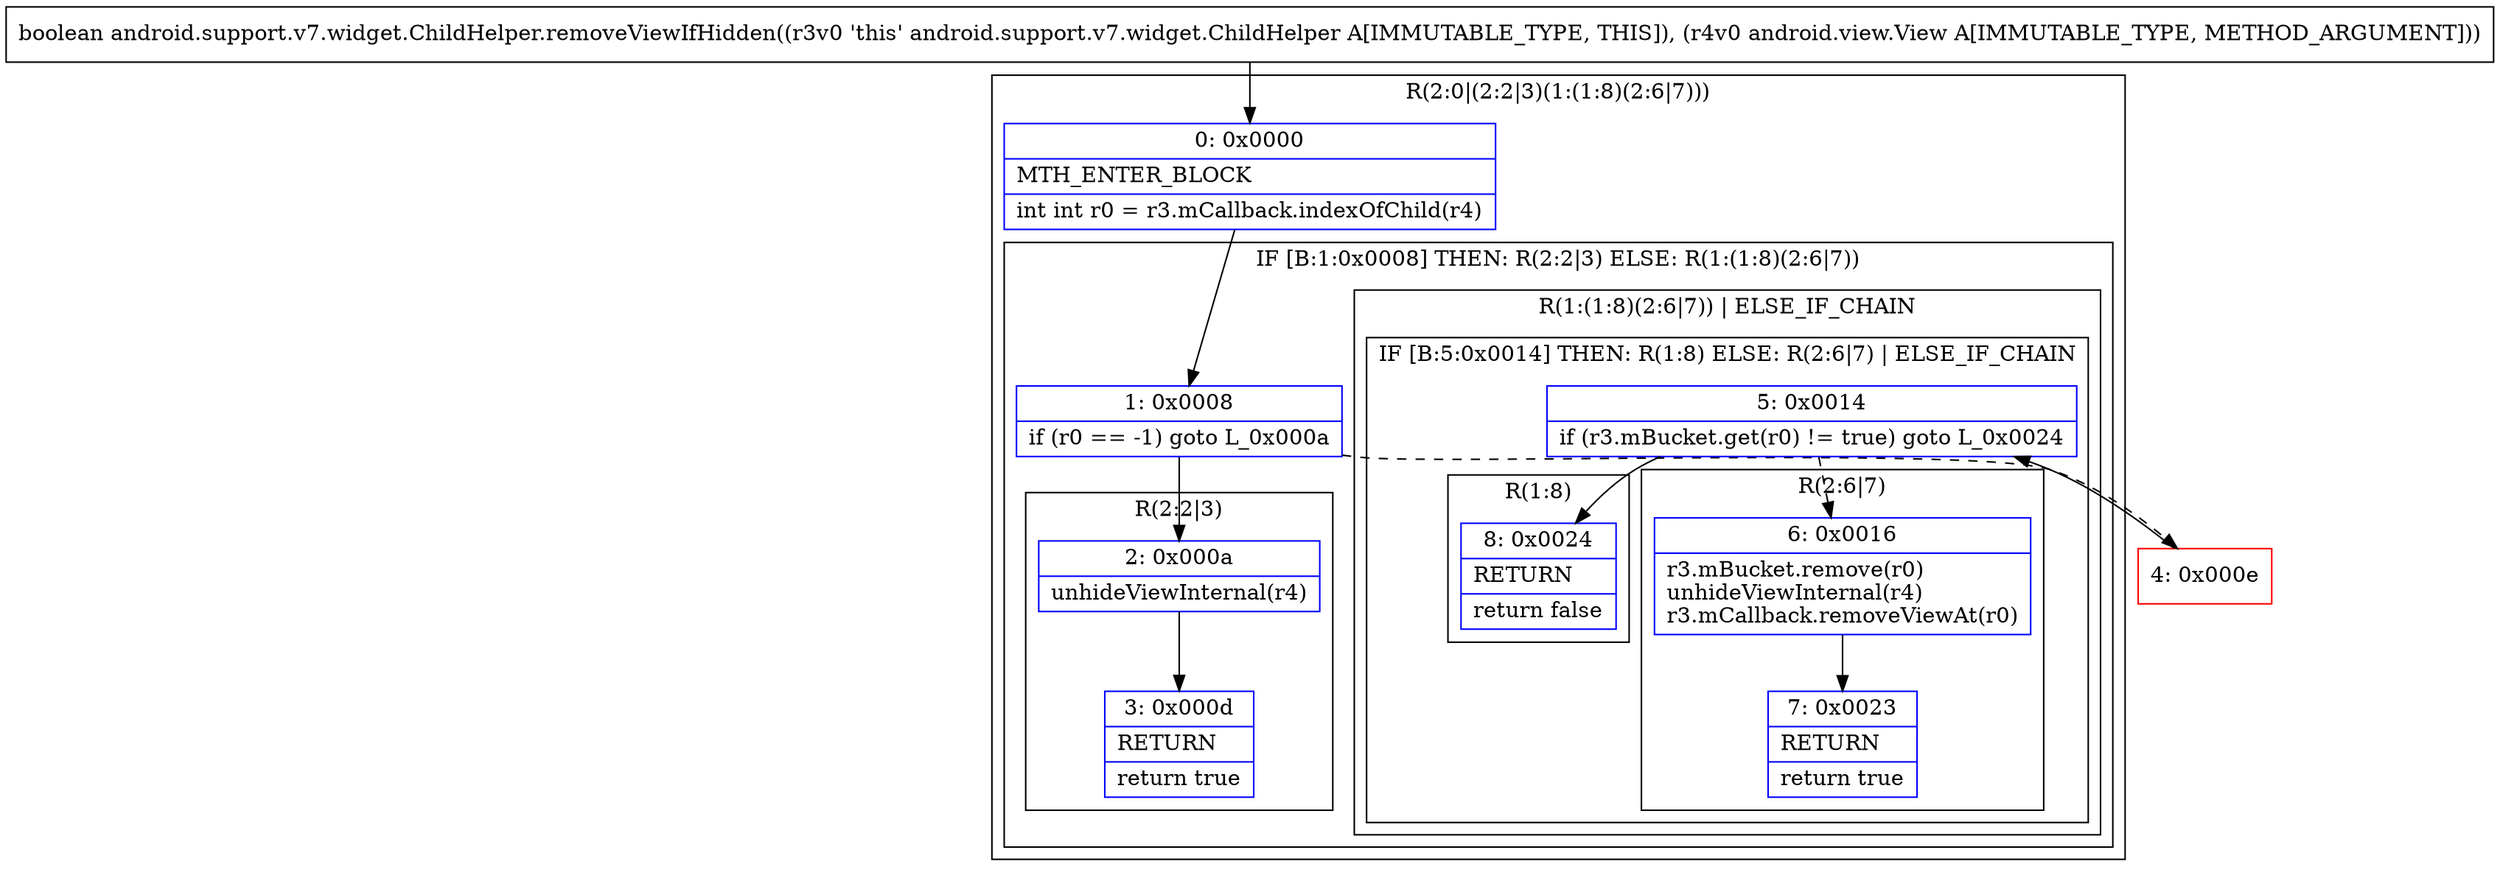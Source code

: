 digraph "CFG forandroid.support.v7.widget.ChildHelper.removeViewIfHidden(Landroid\/view\/View;)Z" {
subgraph cluster_Region_1202718723 {
label = "R(2:0|(2:2|3)(1:(1:8)(2:6|7)))";
node [shape=record,color=blue];
Node_0 [shape=record,label="{0\:\ 0x0000|MTH_ENTER_BLOCK\l|int int r0 = r3.mCallback.indexOfChild(r4)\l}"];
subgraph cluster_IfRegion_1808478922 {
label = "IF [B:1:0x0008] THEN: R(2:2|3) ELSE: R(1:(1:8)(2:6|7))";
node [shape=record,color=blue];
Node_1 [shape=record,label="{1\:\ 0x0008|if (r0 == \-1) goto L_0x000a\l}"];
subgraph cluster_Region_1551451599 {
label = "R(2:2|3)";
node [shape=record,color=blue];
Node_2 [shape=record,label="{2\:\ 0x000a|unhideViewInternal(r4)\l}"];
Node_3 [shape=record,label="{3\:\ 0x000d|RETURN\l|return true\l}"];
}
subgraph cluster_Region_132255690 {
label = "R(1:(1:8)(2:6|7)) | ELSE_IF_CHAIN\l";
node [shape=record,color=blue];
subgraph cluster_IfRegion_988411949 {
label = "IF [B:5:0x0014] THEN: R(1:8) ELSE: R(2:6|7) | ELSE_IF_CHAIN\l";
node [shape=record,color=blue];
Node_5 [shape=record,label="{5\:\ 0x0014|if (r3.mBucket.get(r0) != true) goto L_0x0024\l}"];
subgraph cluster_Region_244939245 {
label = "R(1:8)";
node [shape=record,color=blue];
Node_8 [shape=record,label="{8\:\ 0x0024|RETURN\l|return false\l}"];
}
subgraph cluster_Region_420099110 {
label = "R(2:6|7)";
node [shape=record,color=blue];
Node_6 [shape=record,label="{6\:\ 0x0016|r3.mBucket.remove(r0)\lunhideViewInternal(r4)\lr3.mCallback.removeViewAt(r0)\l}"];
Node_7 [shape=record,label="{7\:\ 0x0023|RETURN\l|return true\l}"];
}
}
}
}
}
Node_4 [shape=record,color=red,label="{4\:\ 0x000e}"];
MethodNode[shape=record,label="{boolean android.support.v7.widget.ChildHelper.removeViewIfHidden((r3v0 'this' android.support.v7.widget.ChildHelper A[IMMUTABLE_TYPE, THIS]), (r4v0 android.view.View A[IMMUTABLE_TYPE, METHOD_ARGUMENT])) }"];
MethodNode -> Node_0;
Node_0 -> Node_1;
Node_1 -> Node_2;
Node_1 -> Node_4[style=dashed];
Node_2 -> Node_3;
Node_5 -> Node_6[style=dashed];
Node_5 -> Node_8;
Node_6 -> Node_7;
Node_4 -> Node_5;
}

